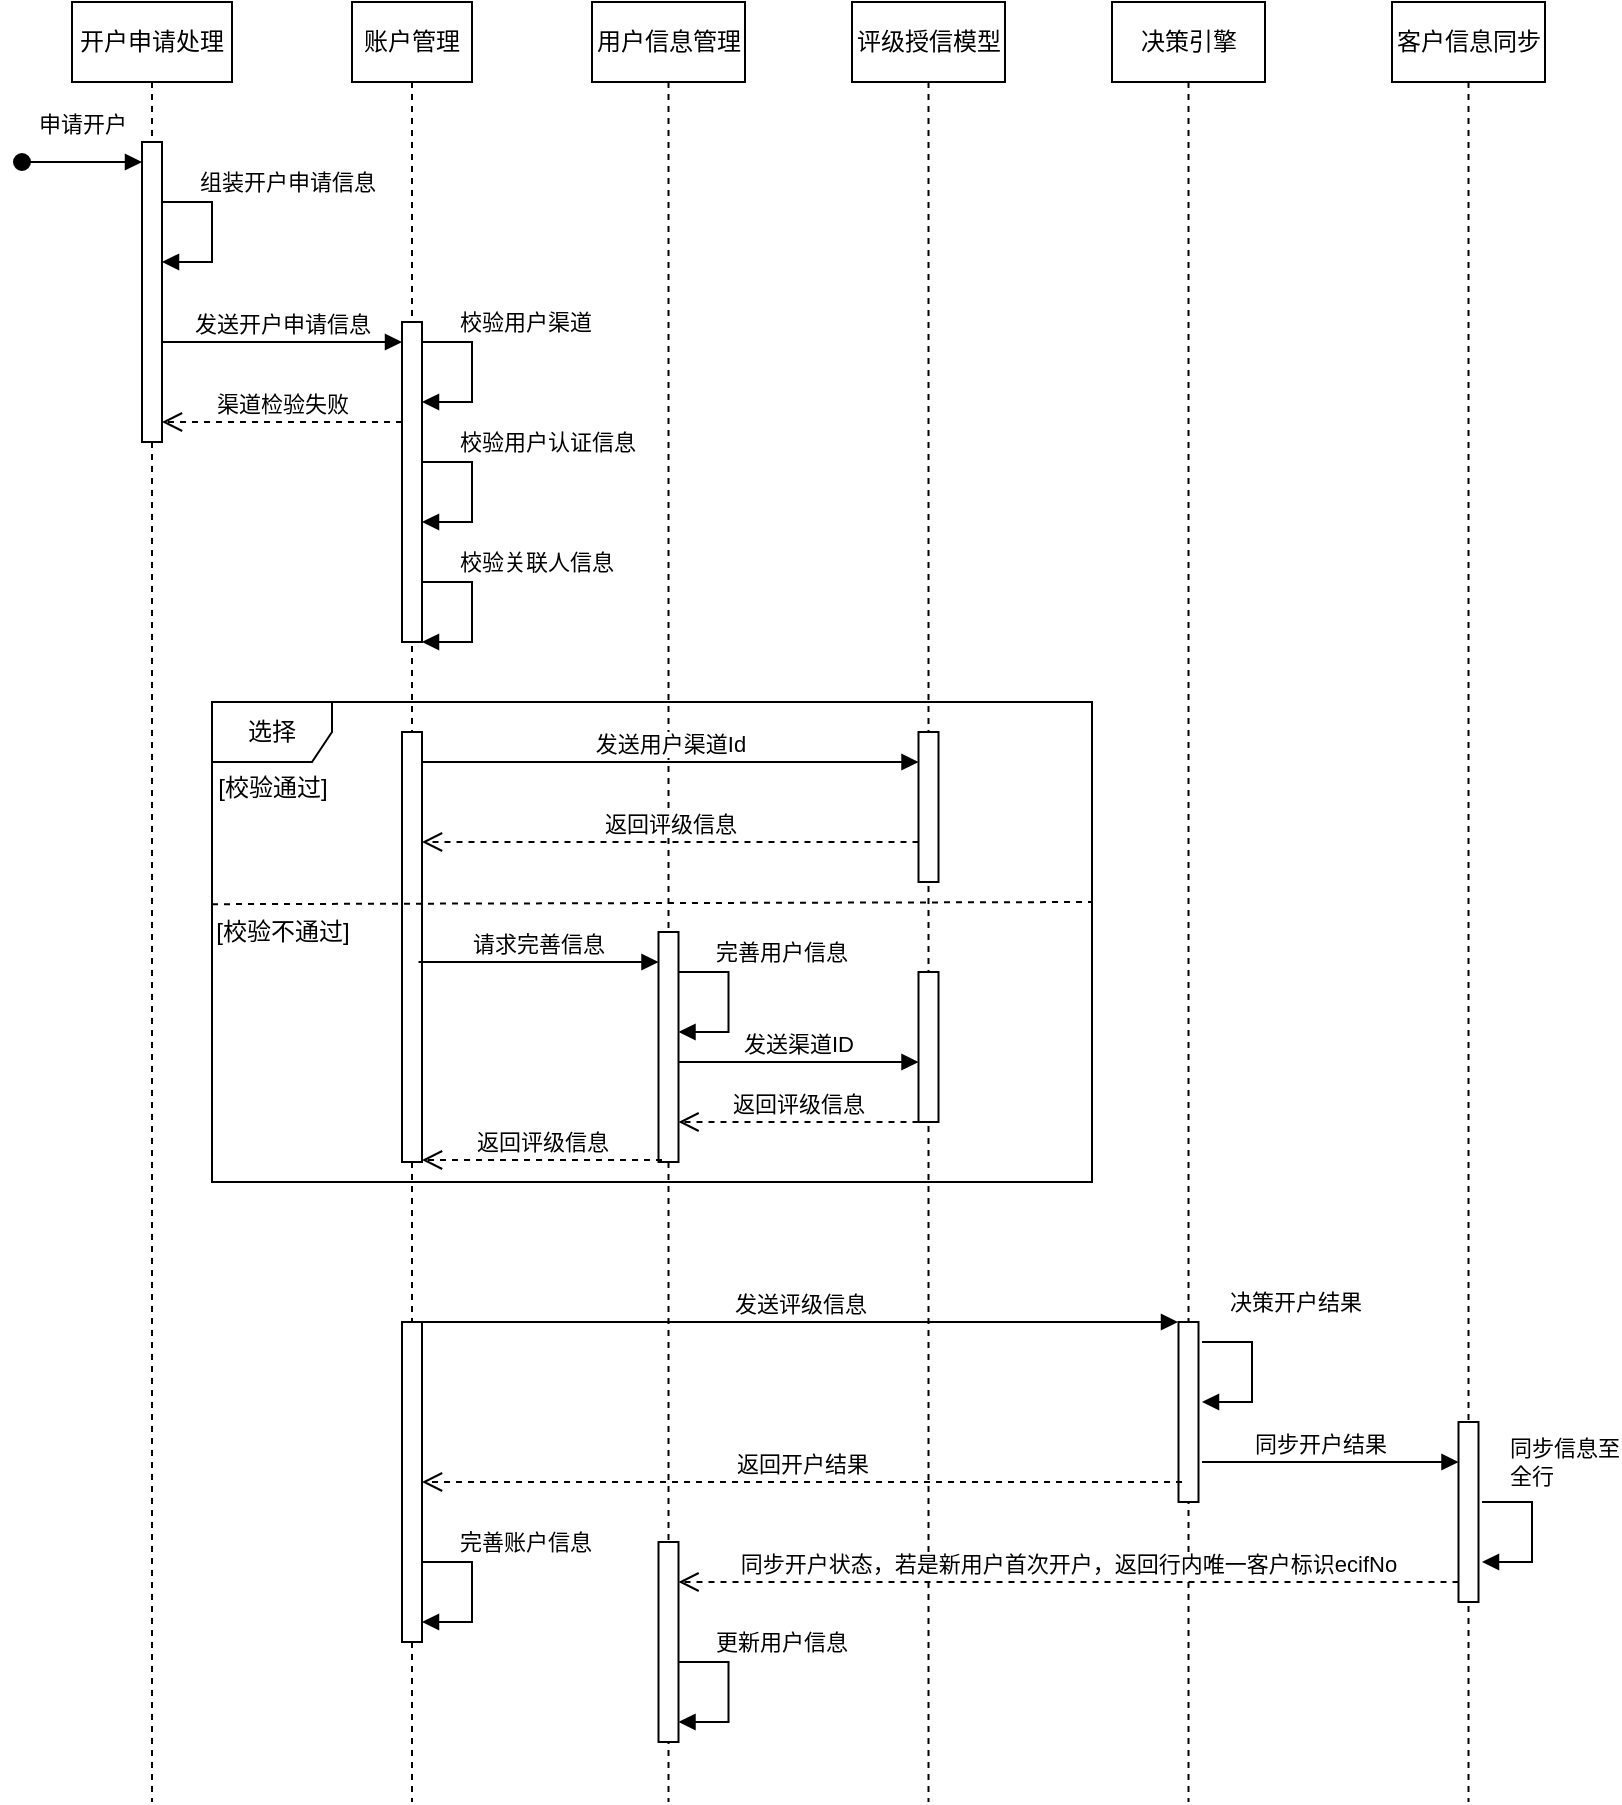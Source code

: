 <mxfile version="22.0.6" type="github">
  <diagram name="第 1 页" id="DaRs8Jq92nGOALfAlxOL">
    <mxGraphModel dx="1173" dy="772" grid="1" gridSize="10" guides="1" tooltips="1" connect="1" arrows="1" fold="1" page="1" pageScale="1" pageWidth="827" pageHeight="1169" math="0" shadow="0">
      <root>
        <mxCell id="0" />
        <mxCell id="1" parent="0" />
        <mxCell id="7emKjwWcE962g17NHA5N-2" value="开户申请处理" style="shape=umlLifeline;perimeter=lifelinePerimeter;whiteSpace=wrap;html=1;container=1;dropTarget=0;collapsible=0;recursiveResize=0;outlineConnect=0;portConstraint=eastwest;newEdgeStyle={&quot;edgeStyle&quot;:&quot;elbowEdgeStyle&quot;,&quot;elbow&quot;:&quot;vertical&quot;,&quot;curved&quot;:0,&quot;rounded&quot;:0};" parent="1" vertex="1">
          <mxGeometry x="45" y="40" width="80" height="900" as="geometry" />
        </mxCell>
        <mxCell id="7emKjwWcE962g17NHA5N-11" value="" style="html=1;points=[];perimeter=orthogonalPerimeter;outlineConnect=0;targetShapes=umlLifeline;portConstraint=eastwest;newEdgeStyle={&quot;edgeStyle&quot;:&quot;elbowEdgeStyle&quot;,&quot;elbow&quot;:&quot;vertical&quot;,&quot;curved&quot;:0,&quot;rounded&quot;:0};" parent="7emKjwWcE962g17NHA5N-2" vertex="1">
          <mxGeometry x="35" y="70" width="10" height="150" as="geometry" />
        </mxCell>
        <mxCell id="7emKjwWcE962g17NHA5N-14" value="组装开户申请信息" style="html=1;align=left;spacingLeft=2;endArrow=block;rounded=0;edgeStyle=orthogonalEdgeStyle;curved=0;rounded=0;" parent="7emKjwWcE962g17NHA5N-2" source="7emKjwWcE962g17NHA5N-11" target="7emKjwWcE962g17NHA5N-11" edge="1">
          <mxGeometry x="-0.625" y="10" relative="1" as="geometry">
            <mxPoint x="50" y="100" as="sourcePoint" />
            <Array as="points">
              <mxPoint x="70" y="100" />
              <mxPoint x="70" y="130" />
            </Array>
            <mxPoint x="55" y="130" as="targetPoint" />
            <mxPoint as="offset" />
          </mxGeometry>
        </mxCell>
        <mxCell id="7emKjwWcE962g17NHA5N-5" value="账户管理" style="shape=umlLifeline;perimeter=lifelinePerimeter;whiteSpace=wrap;html=1;container=1;dropTarget=0;collapsible=0;recursiveResize=0;outlineConnect=0;portConstraint=eastwest;newEdgeStyle={&quot;edgeStyle&quot;:&quot;elbowEdgeStyle&quot;,&quot;elbow&quot;:&quot;vertical&quot;,&quot;curved&quot;:0,&quot;rounded&quot;:0};" parent="1" vertex="1">
          <mxGeometry x="185" y="40" width="60" height="900" as="geometry" />
        </mxCell>
        <mxCell id="7emKjwWcE962g17NHA5N-15" value="" style="html=1;points=[];perimeter=orthogonalPerimeter;outlineConnect=0;targetShapes=umlLifeline;portConstraint=eastwest;newEdgeStyle={&quot;edgeStyle&quot;:&quot;elbowEdgeStyle&quot;,&quot;elbow&quot;:&quot;vertical&quot;,&quot;curved&quot;:0,&quot;rounded&quot;:0};" parent="7emKjwWcE962g17NHA5N-5" vertex="1">
          <mxGeometry x="25" y="160" width="10" height="160" as="geometry" />
        </mxCell>
        <mxCell id="7emKjwWcE962g17NHA5N-49" value="" style="html=1;points=[];perimeter=orthogonalPerimeter;outlineConnect=0;targetShapes=umlLifeline;portConstraint=eastwest;newEdgeStyle={&quot;edgeStyle&quot;:&quot;elbowEdgeStyle&quot;,&quot;elbow&quot;:&quot;vertical&quot;,&quot;curved&quot;:0,&quot;rounded&quot;:0};" parent="7emKjwWcE962g17NHA5N-5" vertex="1">
          <mxGeometry x="25" y="660" width="10" height="160" as="geometry" />
        </mxCell>
        <mxCell id="7emKjwWcE962g17NHA5N-6" value="用户信息管理" style="shape=umlLifeline;perimeter=lifelinePerimeter;whiteSpace=wrap;html=1;container=1;dropTarget=0;collapsible=0;recursiveResize=0;outlineConnect=0;portConstraint=eastwest;newEdgeStyle={&quot;edgeStyle&quot;:&quot;elbowEdgeStyle&quot;,&quot;elbow&quot;:&quot;vertical&quot;,&quot;curved&quot;:0,&quot;rounded&quot;:0};" parent="1" vertex="1">
          <mxGeometry x="305" y="40" width="76.5" height="900" as="geometry" />
        </mxCell>
        <mxCell id="7emKjwWcE962g17NHA5N-56" value="" style="html=1;points=[];perimeter=orthogonalPerimeter;outlineConnect=0;targetShapes=umlLifeline;portConstraint=eastwest;newEdgeStyle={&quot;edgeStyle&quot;:&quot;elbowEdgeStyle&quot;,&quot;elbow&quot;:&quot;vertical&quot;,&quot;curved&quot;:0,&quot;rounded&quot;:0};" parent="7emKjwWcE962g17NHA5N-6" vertex="1">
          <mxGeometry x="33.25" y="770" width="10" height="100" as="geometry" />
        </mxCell>
        <mxCell id="7emKjwWcE962g17NHA5N-7" value="评级授信模型" style="shape=umlLifeline;perimeter=lifelinePerimeter;whiteSpace=wrap;html=1;container=1;dropTarget=0;collapsible=0;recursiveResize=0;outlineConnect=0;portConstraint=eastwest;newEdgeStyle={&quot;edgeStyle&quot;:&quot;elbowEdgeStyle&quot;,&quot;elbow&quot;:&quot;vertical&quot;,&quot;curved&quot;:0,&quot;rounded&quot;:0};" parent="1" vertex="1">
          <mxGeometry x="435" y="40" width="76.5" height="900" as="geometry" />
        </mxCell>
        <mxCell id="7emKjwWcE962g17NHA5N-8" value="决策引擎" style="shape=umlLifeline;perimeter=lifelinePerimeter;whiteSpace=wrap;html=1;container=1;dropTarget=0;collapsible=0;recursiveResize=0;outlineConnect=0;portConstraint=eastwest;newEdgeStyle={&quot;edgeStyle&quot;:&quot;elbowEdgeStyle&quot;,&quot;elbow&quot;:&quot;vertical&quot;,&quot;curved&quot;:0,&quot;rounded&quot;:0};" parent="1" vertex="1">
          <mxGeometry x="565" y="40" width="76.5" height="900" as="geometry" />
        </mxCell>
        <mxCell id="7emKjwWcE962g17NHA5N-50" value="" style="html=1;points=[];perimeter=orthogonalPerimeter;outlineConnect=0;targetShapes=umlLifeline;portConstraint=eastwest;newEdgeStyle={&quot;edgeStyle&quot;:&quot;elbowEdgeStyle&quot;,&quot;elbow&quot;:&quot;vertical&quot;,&quot;curved&quot;:0,&quot;rounded&quot;:0};" parent="7emKjwWcE962g17NHA5N-8" vertex="1">
          <mxGeometry x="33.25" y="660" width="10" height="90" as="geometry" />
        </mxCell>
        <mxCell id="7emKjwWcE962g17NHA5N-10" value="客户信息同步" style="shape=umlLifeline;perimeter=lifelinePerimeter;whiteSpace=wrap;html=1;container=1;dropTarget=0;collapsible=0;recursiveResize=0;outlineConnect=0;portConstraint=eastwest;newEdgeStyle={&quot;edgeStyle&quot;:&quot;elbowEdgeStyle&quot;,&quot;elbow&quot;:&quot;vertical&quot;,&quot;curved&quot;:0,&quot;rounded&quot;:0};" parent="1" vertex="1">
          <mxGeometry x="705" y="40" width="76.5" height="900" as="geometry" />
        </mxCell>
        <mxCell id="7emKjwWcE962g17NHA5N-53" value="" style="html=1;points=[];perimeter=orthogonalPerimeter;outlineConnect=0;targetShapes=umlLifeline;portConstraint=eastwest;newEdgeStyle={&quot;edgeStyle&quot;:&quot;elbowEdgeStyle&quot;,&quot;elbow&quot;:&quot;vertical&quot;,&quot;curved&quot;:0,&quot;rounded&quot;:0};" parent="7emKjwWcE962g17NHA5N-10" vertex="1">
          <mxGeometry x="33.25" y="710" width="10" height="90" as="geometry" />
        </mxCell>
        <mxCell id="7emKjwWcE962g17NHA5N-16" value="发送开户申请信息" style="html=1;verticalAlign=bottom;endArrow=block;edgeStyle=elbowEdgeStyle;elbow=vertical;curved=0;rounded=0;" parent="1" edge="1">
          <mxGeometry width="80" relative="1" as="geometry">
            <mxPoint x="90" y="210" as="sourcePoint" />
            <mxPoint x="210" y="210" as="targetPoint" />
            <mxPoint as="offset" />
          </mxGeometry>
        </mxCell>
        <mxCell id="7emKjwWcE962g17NHA5N-17" value="校验用户渠道" style="html=1;align=left;spacingLeft=2;endArrow=block;rounded=0;edgeStyle=orthogonalEdgeStyle;curved=0;rounded=0;" parent="1" edge="1">
          <mxGeometry x="-0.625" y="10" relative="1" as="geometry">
            <mxPoint x="220" y="210" as="sourcePoint" />
            <Array as="points">
              <mxPoint x="245" y="210" />
              <mxPoint x="245" y="240" />
            </Array>
            <mxPoint x="220" y="240" as="targetPoint" />
            <mxPoint as="offset" />
          </mxGeometry>
        </mxCell>
        <mxCell id="7emKjwWcE962g17NHA5N-18" value="校验用户认证信息" style="html=1;align=left;spacingLeft=2;endArrow=block;rounded=0;edgeStyle=orthogonalEdgeStyle;curved=0;rounded=0;" parent="1" edge="1">
          <mxGeometry x="-0.625" y="10" relative="1" as="geometry">
            <mxPoint x="220" y="270" as="sourcePoint" />
            <Array as="points">
              <mxPoint x="245" y="270" />
              <mxPoint x="245" y="300" />
            </Array>
            <mxPoint x="220" y="300" as="targetPoint" />
            <mxPoint as="offset" />
          </mxGeometry>
        </mxCell>
        <mxCell id="7emKjwWcE962g17NHA5N-21" value="校验关联人信息" style="html=1;align=left;spacingLeft=2;endArrow=block;rounded=0;edgeStyle=orthogonalEdgeStyle;curved=0;rounded=0;" parent="1" edge="1">
          <mxGeometry x="-0.625" y="10" relative="1" as="geometry">
            <mxPoint x="220" y="330" as="sourcePoint" />
            <Array as="points">
              <mxPoint x="245" y="330" />
              <mxPoint x="245" y="360" />
            </Array>
            <mxPoint x="220" y="360" as="targetPoint" />
            <mxPoint as="offset" />
          </mxGeometry>
        </mxCell>
        <mxCell id="7emKjwWcE962g17NHA5N-22" value="选择" style="shape=umlFrame;whiteSpace=wrap;html=1;pointerEvents=0;" parent="1" vertex="1">
          <mxGeometry x="115" y="390" width="440" height="240" as="geometry" />
        </mxCell>
        <mxCell id="7emKjwWcE962g17NHA5N-24" value="[校验通过]" style="text;html=1;align=center;verticalAlign=middle;resizable=0;points=[];autosize=1;strokeColor=none;fillColor=none;" parent="1" vertex="1">
          <mxGeometry x="105" y="418" width="80" height="30" as="geometry" />
        </mxCell>
        <mxCell id="7emKjwWcE962g17NHA5N-25" value="" style="html=1;points=[];perimeter=orthogonalPerimeter;outlineConnect=0;targetShapes=umlLifeline;portConstraint=eastwest;newEdgeStyle={&quot;edgeStyle&quot;:&quot;elbowEdgeStyle&quot;,&quot;elbow&quot;:&quot;vertical&quot;,&quot;curved&quot;:0,&quot;rounded&quot;:0};" parent="1" vertex="1">
          <mxGeometry x="210" y="405" width="10" height="215" as="geometry" />
        </mxCell>
        <mxCell id="7emKjwWcE962g17NHA5N-26" value="" style="html=1;points=[];perimeter=orthogonalPerimeter;outlineConnect=0;targetShapes=umlLifeline;portConstraint=eastwest;newEdgeStyle={&quot;edgeStyle&quot;:&quot;elbowEdgeStyle&quot;,&quot;elbow&quot;:&quot;vertical&quot;,&quot;curved&quot;:0,&quot;rounded&quot;:0};" parent="1" vertex="1">
          <mxGeometry x="468.25" y="405" width="10" height="75" as="geometry" />
        </mxCell>
        <mxCell id="7emKjwWcE962g17NHA5N-27" value="发送用户渠道Id" style="html=1;verticalAlign=bottom;endArrow=block;edgeStyle=elbowEdgeStyle;elbow=vertical;curved=0;rounded=0;" parent="1" target="7emKjwWcE962g17NHA5N-26" edge="1">
          <mxGeometry width="80" relative="1" as="geometry">
            <mxPoint x="220" y="420" as="sourcePoint" />
            <mxPoint x="345" y="420" as="targetPoint" />
            <mxPoint as="offset" />
          </mxGeometry>
        </mxCell>
        <mxCell id="7emKjwWcE962g17NHA5N-29" value="渠道检验失败" style="html=1;verticalAlign=bottom;endArrow=open;dashed=1;endSize=8;edgeStyle=elbowEdgeStyle;elbow=vertical;curved=0;rounded=0;" parent="1" edge="1">
          <mxGeometry relative="1" as="geometry">
            <mxPoint x="210" y="250" as="sourcePoint" />
            <mxPoint x="90" y="250" as="targetPoint" />
          </mxGeometry>
        </mxCell>
        <mxCell id="7emKjwWcE962g17NHA5N-33" value="返回评级信息" style="html=1;verticalAlign=bottom;endArrow=open;dashed=1;endSize=8;edgeStyle=elbowEdgeStyle;elbow=vertical;curved=0;rounded=0;" parent="1" source="7emKjwWcE962g17NHA5N-26" edge="1">
          <mxGeometry relative="1" as="geometry">
            <mxPoint x="335" y="460" as="sourcePoint" />
            <mxPoint x="220" y="460" as="targetPoint" />
          </mxGeometry>
        </mxCell>
        <mxCell id="7emKjwWcE962g17NHA5N-39" value="" style="endArrow=none;dashed=1;html=1;rounded=0;strokeWidth=1;" parent="1" edge="1">
          <mxGeometry width="50" height="50" relative="1" as="geometry">
            <mxPoint x="115" y="491.09" as="sourcePoint" />
            <mxPoint x="555" y="490" as="targetPoint" />
          </mxGeometry>
        </mxCell>
        <mxCell id="7emKjwWcE962g17NHA5N-40" value="[校验不通过]" style="text;html=1;align=center;verticalAlign=middle;resizable=0;points=[];autosize=1;strokeColor=none;fillColor=none;" parent="1" vertex="1">
          <mxGeometry x="105" y="490" width="90" height="30" as="geometry" />
        </mxCell>
        <mxCell id="7emKjwWcE962g17NHA5N-41" value="" style="html=1;points=[];perimeter=orthogonalPerimeter;outlineConnect=0;targetShapes=umlLifeline;portConstraint=eastwest;newEdgeStyle={&quot;edgeStyle&quot;:&quot;elbowEdgeStyle&quot;,&quot;elbow&quot;:&quot;vertical&quot;,&quot;curved&quot;:0,&quot;rounded&quot;:0};" parent="1" vertex="1">
          <mxGeometry x="338.25" y="505" width="10" height="115" as="geometry" />
        </mxCell>
        <mxCell id="7emKjwWcE962g17NHA5N-42" value="请求完善信息" style="html=1;verticalAlign=bottom;endArrow=block;edgeStyle=elbowEdgeStyle;elbow=vertical;curved=0;rounded=0;" parent="1" edge="1">
          <mxGeometry width="80" relative="1" as="geometry">
            <mxPoint x="218.25" y="520" as="sourcePoint" />
            <mxPoint x="338.25" y="520" as="targetPoint" />
            <mxPoint as="offset" />
          </mxGeometry>
        </mxCell>
        <mxCell id="7emKjwWcE962g17NHA5N-43" value="" style="html=1;points=[];perimeter=orthogonalPerimeter;outlineConnect=0;targetShapes=umlLifeline;portConstraint=eastwest;newEdgeStyle={&quot;edgeStyle&quot;:&quot;elbowEdgeStyle&quot;,&quot;elbow&quot;:&quot;vertical&quot;,&quot;curved&quot;:0,&quot;rounded&quot;:0};" parent="1" vertex="1">
          <mxGeometry x="468.25" y="525" width="10" height="75" as="geometry" />
        </mxCell>
        <mxCell id="7emKjwWcE962g17NHA5N-44" value="发送渠道ID" style="html=1;verticalAlign=bottom;endArrow=block;edgeStyle=elbowEdgeStyle;elbow=vertical;curved=0;rounded=0;" parent="1" edge="1">
          <mxGeometry width="80" relative="1" as="geometry">
            <mxPoint x="348.25" y="570" as="sourcePoint" />
            <mxPoint x="468.25" y="570" as="targetPoint" />
            <mxPoint as="offset" />
          </mxGeometry>
        </mxCell>
        <mxCell id="7emKjwWcE962g17NHA5N-46" value="返回评级信息" style="html=1;verticalAlign=bottom;endArrow=open;dashed=1;endSize=8;edgeStyle=elbowEdgeStyle;elbow=vertical;curved=0;rounded=0;" parent="1" edge="1">
          <mxGeometry relative="1" as="geometry">
            <mxPoint x="468.25" y="600" as="sourcePoint" />
            <mxPoint x="348.25" y="600" as="targetPoint" />
          </mxGeometry>
        </mxCell>
        <mxCell id="7emKjwWcE962g17NHA5N-47" value="返回评级信息" style="html=1;verticalAlign=bottom;endArrow=open;dashed=1;endSize=8;edgeStyle=elbowEdgeStyle;elbow=vertical;curved=0;rounded=0;" parent="1" edge="1">
          <mxGeometry relative="1" as="geometry">
            <mxPoint x="340" y="619" as="sourcePoint" />
            <mxPoint x="220" y="619" as="targetPoint" />
          </mxGeometry>
        </mxCell>
        <mxCell id="7emKjwWcE962g17NHA5N-48" value="完善用户信息" style="html=1;align=left;spacingLeft=2;endArrow=block;rounded=0;edgeStyle=orthogonalEdgeStyle;curved=0;rounded=0;" parent="1" edge="1">
          <mxGeometry x="-0.625" y="10" relative="1" as="geometry">
            <mxPoint x="348.25" y="525" as="sourcePoint" />
            <Array as="points">
              <mxPoint x="373.25" y="525" />
              <mxPoint x="373.25" y="555" />
            </Array>
            <mxPoint x="348.25" y="555" as="targetPoint" />
            <mxPoint as="offset" />
          </mxGeometry>
        </mxCell>
        <mxCell id="7emKjwWcE962g17NHA5N-51" value="发送评级信息" style="html=1;verticalAlign=bottom;endArrow=block;edgeStyle=elbowEdgeStyle;elbow=vertical;curved=0;rounded=0;" parent="1" edge="1">
          <mxGeometry width="80" relative="1" as="geometry">
            <mxPoint x="220" y="700" as="sourcePoint" />
            <mxPoint x="598" y="700" as="targetPoint" />
            <mxPoint as="offset" />
          </mxGeometry>
        </mxCell>
        <mxCell id="7emKjwWcE962g17NHA5N-54" value="同步开户结果" style="html=1;verticalAlign=bottom;endArrow=block;edgeStyle=elbowEdgeStyle;elbow=vertical;curved=0;rounded=0;" parent="1" edge="1">
          <mxGeometry x="-0.077" width="80" relative="1" as="geometry">
            <mxPoint x="610" y="770" as="sourcePoint" />
            <mxPoint x="738.25" y="770" as="targetPoint" />
            <mxPoint as="offset" />
          </mxGeometry>
        </mxCell>
        <mxCell id="7emKjwWcE962g17NHA5N-55" value="返回开户结果" style="html=1;verticalAlign=bottom;endArrow=open;dashed=1;endSize=8;edgeStyle=elbowEdgeStyle;elbow=vertical;curved=0;rounded=0;" parent="1" edge="1">
          <mxGeometry relative="1" as="geometry">
            <mxPoint x="600" y="780" as="sourcePoint" />
            <mxPoint x="220" y="780" as="targetPoint" />
          </mxGeometry>
        </mxCell>
        <mxCell id="7emKjwWcE962g17NHA5N-57" value="同步开户状态，若是新用户首次开户，返回行内唯一客户标识ecifNo" style="html=1;verticalAlign=bottom;endArrow=open;endSize=8;edgeStyle=elbowEdgeStyle;elbow=vertical;curved=0;rounded=0;dashed=1;" parent="1" edge="1" source="7emKjwWcE962g17NHA5N-53">
          <mxGeometry relative="1" as="geometry">
            <mxPoint x="735" y="830" as="sourcePoint" />
            <mxPoint x="348.25" y="830" as="targetPoint" />
          </mxGeometry>
        </mxCell>
        <mxCell id="7emKjwWcE962g17NHA5N-58" value="更新用户信息" style="html=1;align=left;spacingLeft=2;endArrow=block;rounded=0;edgeStyle=orthogonalEdgeStyle;curved=0;rounded=0;" parent="1" edge="1">
          <mxGeometry x="-0.625" y="10" relative="1" as="geometry">
            <mxPoint x="348.25" y="870" as="sourcePoint" />
            <Array as="points">
              <mxPoint x="373.25" y="870" />
              <mxPoint x="373.25" y="900" />
            </Array>
            <mxPoint x="348.25" y="900" as="targetPoint" />
            <mxPoint as="offset" />
          </mxGeometry>
        </mxCell>
        <mxCell id="7emKjwWcE962g17NHA5N-60" value="完善账户信息" style="html=1;align=left;spacingLeft=2;endArrow=block;rounded=0;edgeStyle=orthogonalEdgeStyle;curved=0;rounded=0;" parent="1" edge="1">
          <mxGeometry x="-0.625" y="10" relative="1" as="geometry">
            <mxPoint x="220" y="820" as="sourcePoint" />
            <Array as="points">
              <mxPoint x="245" y="820" />
              <mxPoint x="245" y="850" />
            </Array>
            <mxPoint x="220" y="850" as="targetPoint" />
            <mxPoint as="offset" />
          </mxGeometry>
        </mxCell>
        <mxCell id="7emKjwWcE962g17NHA5N-61" value="同步信息至&lt;br&gt;全行" style="html=1;align=left;spacingLeft=2;endArrow=block;rounded=0;edgeStyle=orthogonalEdgeStyle;curved=0;rounded=0;" parent="1" edge="1">
          <mxGeometry x="-0.75" y="20" relative="1" as="geometry">
            <mxPoint x="750" y="790" as="sourcePoint" />
            <Array as="points">
              <mxPoint x="775" y="790" />
              <mxPoint x="775" y="820" />
            </Array>
            <mxPoint x="750" y="820" as="targetPoint" />
            <mxPoint as="offset" />
          </mxGeometry>
        </mxCell>
        <mxCell id="7emKjwWcE962g17NHA5N-62" value="申请开户" style="html=1;verticalAlign=bottom;startArrow=oval;startFill=1;endArrow=block;startSize=8;edgeStyle=elbowEdgeStyle;elbow=vertical;curved=0;rounded=0;" parent="1" edge="1">
          <mxGeometry y="10" width="60" relative="1" as="geometry">
            <mxPoint x="20" y="120" as="sourcePoint" />
            <mxPoint x="80" y="120" as="targetPoint" />
            <mxPoint as="offset" />
          </mxGeometry>
        </mxCell>
        <mxCell id="97SvblV72mYGaeJJp82Q-1" value="决策开户结果" style="html=1;align=left;spacingLeft=2;endArrow=block;rounded=0;edgeStyle=orthogonalEdgeStyle;curved=0;rounded=0;" edge="1" parent="1">
          <mxGeometry x="-0.75" y="20" relative="1" as="geometry">
            <mxPoint x="610" y="710" as="sourcePoint" />
            <Array as="points">
              <mxPoint x="635" y="710" />
              <mxPoint x="635" y="740" />
            </Array>
            <mxPoint x="610" y="740" as="targetPoint" />
            <mxPoint as="offset" />
          </mxGeometry>
        </mxCell>
      </root>
    </mxGraphModel>
  </diagram>
</mxfile>
